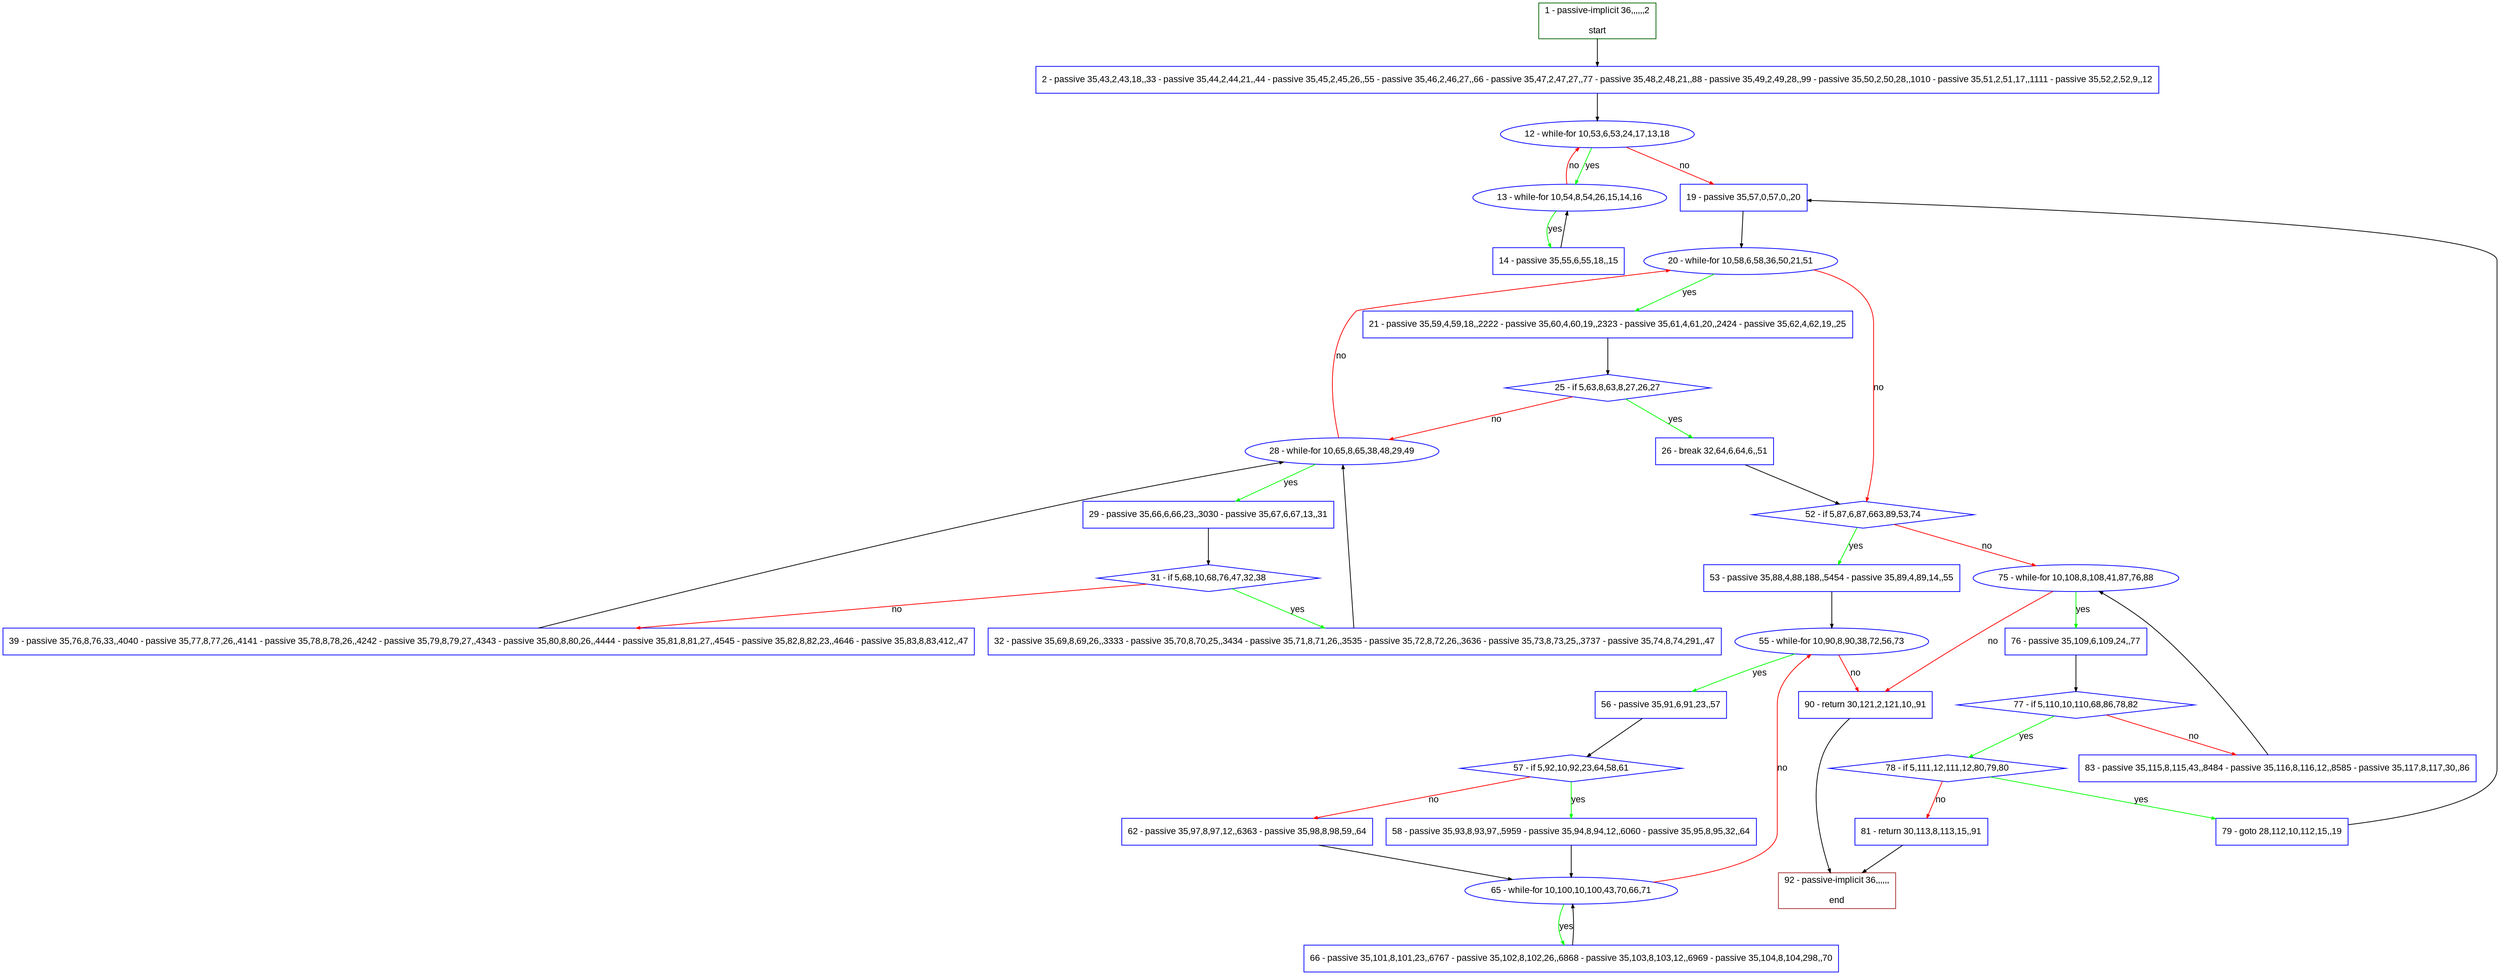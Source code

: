 digraph "" {
  graph [pack="true", label="", fontsize="12", packmode="clust", fontname="Arial", fillcolor="#FFFFCC", bgcolor="white", style="rounded,filled", compound="true"];
  node [node_initialized="no", label="", color="grey", fontsize="12", fillcolor="white", fontname="Arial", style="filled", shape="rectangle", compound="true", fixedsize="false"];
  edge [fontcolor="black", arrowhead="normal", arrowtail="none", arrowsize="0.5", ltail="", label="", color="black", fontsize="12", lhead="", fontname="Arial", dir="forward", compound="true"];
  __N1 [label="2 - passive 35,43,2,43,18,,33 - passive 35,44,2,44,21,,44 - passive 35,45,2,45,26,,55 - passive 35,46,2,46,27,,66 - passive 35,47,2,47,27,,77 - passive 35,48,2,48,21,,88 - passive 35,49,2,49,28,,99 - passive 35,50,2,50,28,,1010 - passive 35,51,2,51,17,,1111 - passive 35,52,2,52,9,,12", color="#0000ff", fillcolor="#ffffff", style="filled", shape="box"];
  __N2 [label="1 - passive-implicit 36,,,,,,2\n\nstart", color="#006400", fillcolor="#ffffff", style="filled", shape="box"];
  __N3 [label="12 - while-for 10,53,6,53,24,17,13,18", color="#0000ff", fillcolor="#ffffff", style="filled", shape="oval"];
  __N4 [label="13 - while-for 10,54,8,54,26,15,14,16", color="#0000ff", fillcolor="#ffffff", style="filled", shape="oval"];
  __N5 [label="19 - passive 35,57,0,57,0,,20", color="#0000ff", fillcolor="#ffffff", style="filled", shape="box"];
  __N6 [label="14 - passive 35,55,6,55,18,,15", color="#0000ff", fillcolor="#ffffff", style="filled", shape="box"];
  __N7 [label="20 - while-for 10,58,6,58,36,50,21,51", color="#0000ff", fillcolor="#ffffff", style="filled", shape="oval"];
  __N8 [label="21 - passive 35,59,4,59,18,,2222 - passive 35,60,4,60,19,,2323 - passive 35,61,4,61,20,,2424 - passive 35,62,4,62,19,,25", color="#0000ff", fillcolor="#ffffff", style="filled", shape="box"];
  __N9 [label="52 - if 5,87,6,87,663,89,53,74", color="#0000ff", fillcolor="#ffffff", style="filled", shape="diamond"];
  __N10 [label="25 - if 5,63,8,63,8,27,26,27", color="#0000ff", fillcolor="#ffffff", style="filled", shape="diamond"];
  __N11 [label="26 - break 32,64,6,64,6,,51", color="#0000ff", fillcolor="#ffffff", style="filled", shape="box"];
  __N12 [label="28 - while-for 10,65,8,65,38,48,29,49", color="#0000ff", fillcolor="#ffffff", style="filled", shape="oval"];
  __N13 [label="29 - passive 35,66,6,66,23,,3030 - passive 35,67,6,67,13,,31", color="#0000ff", fillcolor="#ffffff", style="filled", shape="box"];
  __N14 [label="31 - if 5,68,10,68,76,47,32,38", color="#0000ff", fillcolor="#ffffff", style="filled", shape="diamond"];
  __N15 [label="32 - passive 35,69,8,69,26,,3333 - passive 35,70,8,70,25,,3434 - passive 35,71,8,71,26,,3535 - passive 35,72,8,72,26,,3636 - passive 35,73,8,73,25,,3737 - passive 35,74,8,74,291,,47", color="#0000ff", fillcolor="#ffffff", style="filled", shape="box"];
  __N16 [label="39 - passive 35,76,8,76,33,,4040 - passive 35,77,8,77,26,,4141 - passive 35,78,8,78,26,,4242 - passive 35,79,8,79,27,,4343 - passive 35,80,8,80,26,,4444 - passive 35,81,8,81,27,,4545 - passive 35,82,8,82,23,,4646 - passive 35,83,8,83,412,,47", color="#0000ff", fillcolor="#ffffff", style="filled", shape="box"];
  __N17 [label="53 - passive 35,88,4,88,188,,5454 - passive 35,89,4,89,14,,55", color="#0000ff", fillcolor="#ffffff", style="filled", shape="box"];
  __N18 [label="75 - while-for 10,108,8,108,41,87,76,88", color="#0000ff", fillcolor="#ffffff", style="filled", shape="oval"];
  __N19 [label="55 - while-for 10,90,8,90,38,72,56,73", color="#0000ff", fillcolor="#ffffff", style="filled", shape="oval"];
  __N20 [label="56 - passive 35,91,6,91,23,,57", color="#0000ff", fillcolor="#ffffff", style="filled", shape="box"];
  __N21 [label="90 - return 30,121,2,121,10,,91", color="#0000ff", fillcolor="#ffffff", style="filled", shape="box"];
  __N22 [label="57 - if 5,92,10,92,23,64,58,61", color="#0000ff", fillcolor="#ffffff", style="filled", shape="diamond"];
  __N23 [label="58 - passive 35,93,8,93,97,,5959 - passive 35,94,8,94,12,,6060 - passive 35,95,8,95,32,,64", color="#0000ff", fillcolor="#ffffff", style="filled", shape="box"];
  __N24 [label="62 - passive 35,97,8,97,12,,6363 - passive 35,98,8,98,59,,64", color="#0000ff", fillcolor="#ffffff", style="filled", shape="box"];
  __N25 [label="65 - while-for 10,100,10,100,43,70,66,71", color="#0000ff", fillcolor="#ffffff", style="filled", shape="oval"];
  __N26 [label="66 - passive 35,101,8,101,23,,6767 - passive 35,102,8,102,26,,6868 - passive 35,103,8,103,12,,6969 - passive 35,104,8,104,298,,70", color="#0000ff", fillcolor="#ffffff", style="filled", shape="box"];
  __N27 [label="76 - passive 35,109,6,109,24,,77", color="#0000ff", fillcolor="#ffffff", style="filled", shape="box"];
  __N28 [label="77 - if 5,110,10,110,68,86,78,82", color="#0000ff", fillcolor="#ffffff", style="filled", shape="diamond"];
  __N29 [label="78 - if 5,111,12,111,12,80,79,80", color="#0000ff", fillcolor="#ffffff", style="filled", shape="diamond"];
  __N30 [label="83 - passive 35,115,8,115,43,,8484 - passive 35,116,8,116,12,,8585 - passive 35,117,8,117,30,,86", color="#0000ff", fillcolor="#ffffff", style="filled", shape="box"];
  __N31 [label="79 - goto 28,112,10,112,15,,19", color="#0000ff", fillcolor="#ffffff", style="filled", shape="box"];
  __N32 [label="81 - return 30,113,8,113,15,,91", color="#0000ff", fillcolor="#ffffff", style="filled", shape="box"];
  __N33 [label="92 - passive-implicit 36,,,,,,\n\nend", color="#a52a2a", fillcolor="#ffffff", style="filled", shape="box"];
  __N2 -> __N1 [arrowhead="normal", arrowtail="none", color="#000000", label="", dir="forward"];
  __N1 -> __N3 [arrowhead="normal", arrowtail="none", color="#000000", label="", dir="forward"];
  __N3 -> __N4 [arrowhead="normal", arrowtail="none", color="#00ff00", label="yes", dir="forward"];
  __N4 -> __N3 [arrowhead="normal", arrowtail="none", color="#ff0000", label="no", dir="forward"];
  __N3 -> __N5 [arrowhead="normal", arrowtail="none", color="#ff0000", label="no", dir="forward"];
  __N4 -> __N6 [arrowhead="normal", arrowtail="none", color="#00ff00", label="yes", dir="forward"];
  __N6 -> __N4 [arrowhead="normal", arrowtail="none", color="#000000", label="", dir="forward"];
  __N5 -> __N7 [arrowhead="normal", arrowtail="none", color="#000000", label="", dir="forward"];
  __N7 -> __N8 [arrowhead="normal", arrowtail="none", color="#00ff00", label="yes", dir="forward"];
  __N7 -> __N9 [arrowhead="normal", arrowtail="none", color="#ff0000", label="no", dir="forward"];
  __N8 -> __N10 [arrowhead="normal", arrowtail="none", color="#000000", label="", dir="forward"];
  __N10 -> __N11 [arrowhead="normal", arrowtail="none", color="#00ff00", label="yes", dir="forward"];
  __N10 -> __N12 [arrowhead="normal", arrowtail="none", color="#ff0000", label="no", dir="forward"];
  __N11 -> __N9 [arrowhead="normal", arrowtail="none", color="#000000", label="", dir="forward"];
  __N12 -> __N7 [arrowhead="normal", arrowtail="none", color="#ff0000", label="no", dir="forward"];
  __N12 -> __N13 [arrowhead="normal", arrowtail="none", color="#00ff00", label="yes", dir="forward"];
  __N13 -> __N14 [arrowhead="normal", arrowtail="none", color="#000000", label="", dir="forward"];
  __N14 -> __N15 [arrowhead="normal", arrowtail="none", color="#00ff00", label="yes", dir="forward"];
  __N14 -> __N16 [arrowhead="normal", arrowtail="none", color="#ff0000", label="no", dir="forward"];
  __N15 -> __N12 [arrowhead="normal", arrowtail="none", color="#000000", label="", dir="forward"];
  __N16 -> __N12 [arrowhead="normal", arrowtail="none", color="#000000", label="", dir="forward"];
  __N9 -> __N17 [arrowhead="normal", arrowtail="none", color="#00ff00", label="yes", dir="forward"];
  __N9 -> __N18 [arrowhead="normal", arrowtail="none", color="#ff0000", label="no", dir="forward"];
  __N17 -> __N19 [arrowhead="normal", arrowtail="none", color="#000000", label="", dir="forward"];
  __N19 -> __N20 [arrowhead="normal", arrowtail="none", color="#00ff00", label="yes", dir="forward"];
  __N19 -> __N21 [arrowhead="normal", arrowtail="none", color="#ff0000", label="no", dir="forward"];
  __N20 -> __N22 [arrowhead="normal", arrowtail="none", color="#000000", label="", dir="forward"];
  __N22 -> __N23 [arrowhead="normal", arrowtail="none", color="#00ff00", label="yes", dir="forward"];
  __N22 -> __N24 [arrowhead="normal", arrowtail="none", color="#ff0000", label="no", dir="forward"];
  __N23 -> __N25 [arrowhead="normal", arrowtail="none", color="#000000", label="", dir="forward"];
  __N24 -> __N25 [arrowhead="normal", arrowtail="none", color="#000000", label="", dir="forward"];
  __N25 -> __N19 [arrowhead="normal", arrowtail="none", color="#ff0000", label="no", dir="forward"];
  __N25 -> __N26 [arrowhead="normal", arrowtail="none", color="#00ff00", label="yes", dir="forward"];
  __N26 -> __N25 [arrowhead="normal", arrowtail="none", color="#000000", label="", dir="forward"];
  __N18 -> __N27 [arrowhead="normal", arrowtail="none", color="#00ff00", label="yes", dir="forward"];
  __N18 -> __N21 [arrowhead="normal", arrowtail="none", color="#ff0000", label="no", dir="forward"];
  __N27 -> __N28 [arrowhead="normal", arrowtail="none", color="#000000", label="", dir="forward"];
  __N28 -> __N29 [arrowhead="normal", arrowtail="none", color="#00ff00", label="yes", dir="forward"];
  __N28 -> __N30 [arrowhead="normal", arrowtail="none", color="#ff0000", label="no", dir="forward"];
  __N29 -> __N31 [arrowhead="normal", arrowtail="none", color="#00ff00", label="yes", dir="forward"];
  __N29 -> __N32 [arrowhead="normal", arrowtail="none", color="#ff0000", label="no", dir="forward"];
  __N31 -> __N5 [arrowhead="normal", arrowtail="none", color="#000000", label="", dir="forward"];
  __N32 -> __N33 [arrowhead="normal", arrowtail="none", color="#000000", label="", dir="forward"];
  __N30 -> __N18 [arrowhead="normal", arrowtail="none", color="#000000", label="", dir="forward"];
  __N21 -> __N33 [arrowhead="normal", arrowtail="none", color="#000000", label="", dir="forward"];
}
